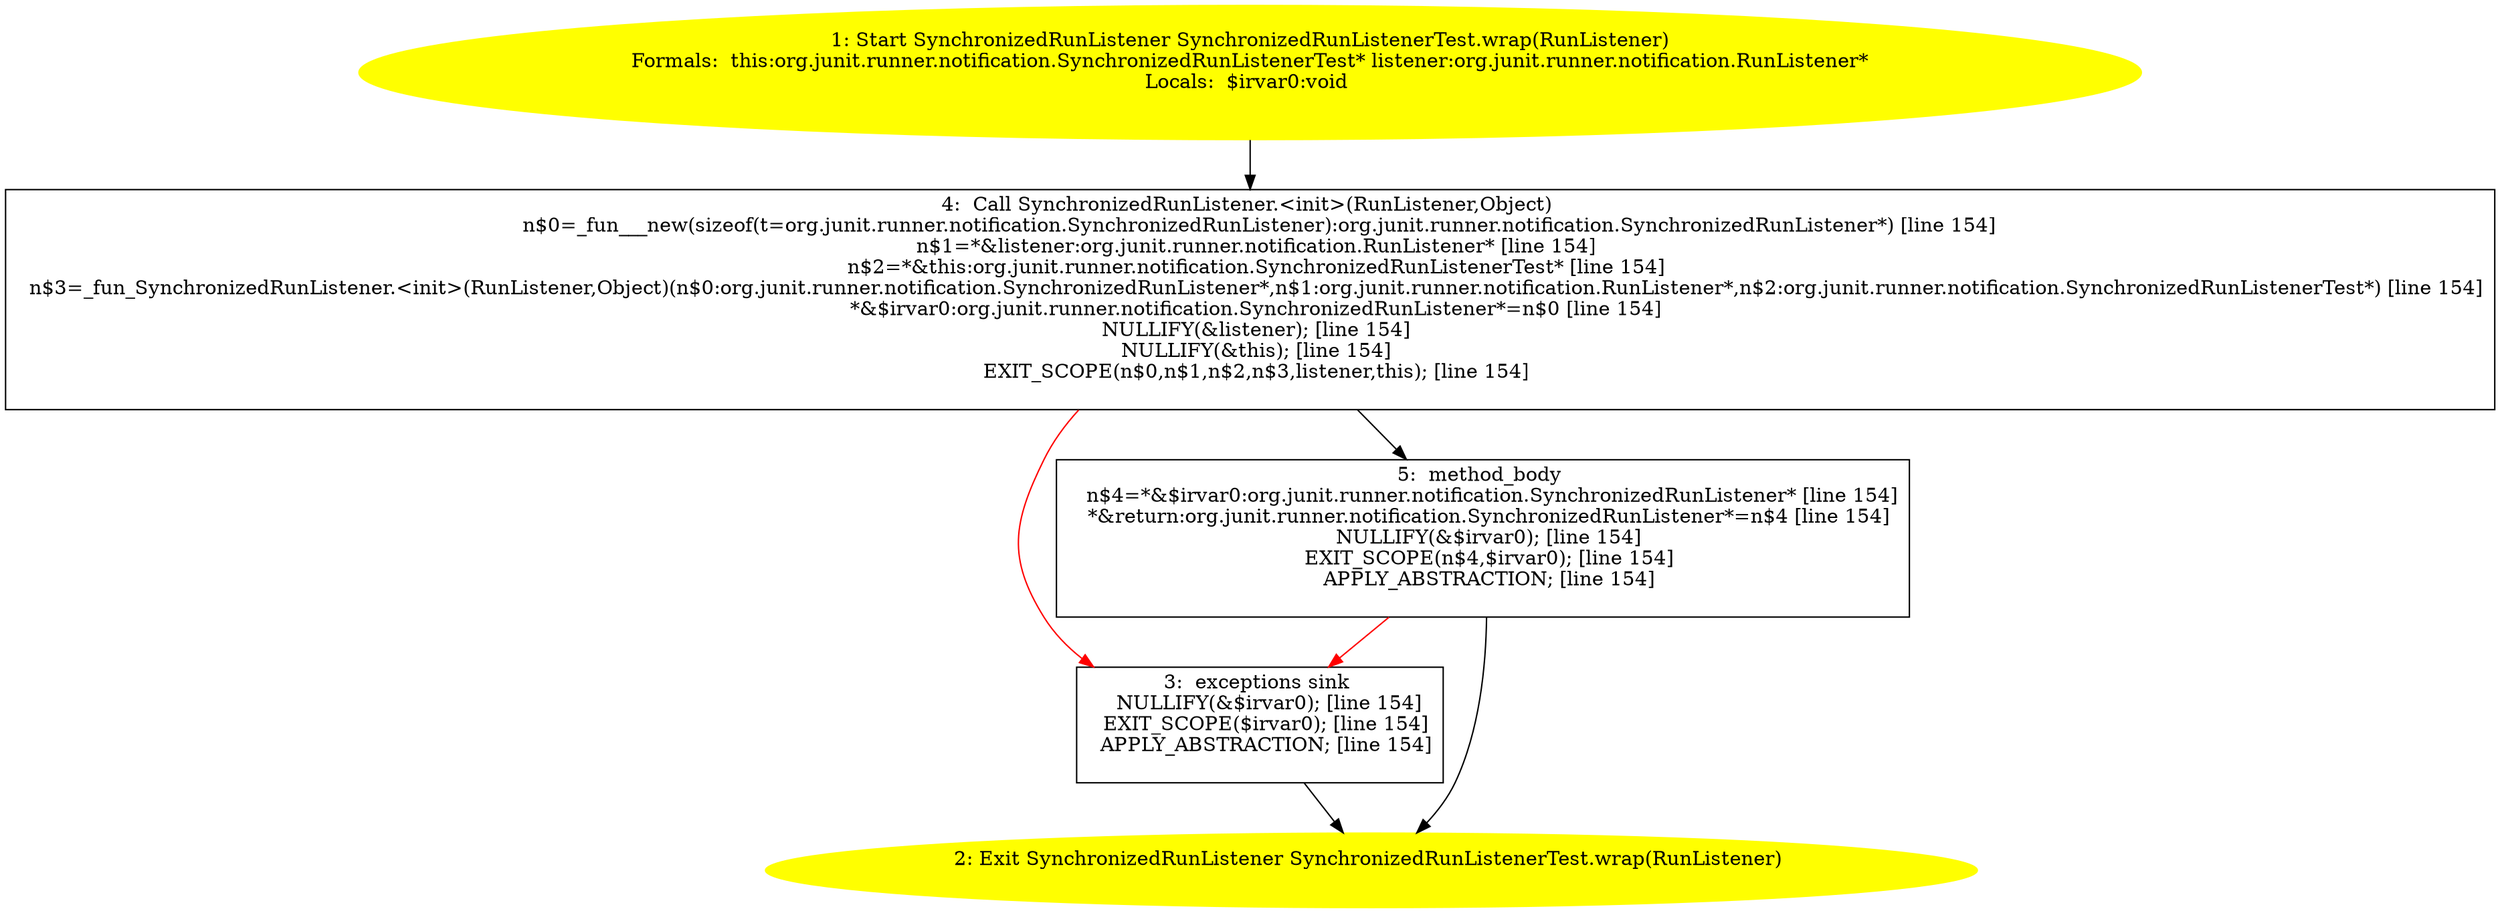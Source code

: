 /* @generated */
digraph cfg {
"org.junit.runner.notification.SynchronizedRunListenerTest.wrap(org.junit.runner.notification.RunList.61966ca8b81f06e80d67c6ed6de3d3a2_1" [label="1: Start SynchronizedRunListener SynchronizedRunListenerTest.wrap(RunListener)\nFormals:  this:org.junit.runner.notification.SynchronizedRunListenerTest* listener:org.junit.runner.notification.RunListener*\nLocals:  $irvar0:void \n  " color=yellow style=filled]
	

	 "org.junit.runner.notification.SynchronizedRunListenerTest.wrap(org.junit.runner.notification.RunList.61966ca8b81f06e80d67c6ed6de3d3a2_1" -> "org.junit.runner.notification.SynchronizedRunListenerTest.wrap(org.junit.runner.notification.RunList.61966ca8b81f06e80d67c6ed6de3d3a2_4" ;
"org.junit.runner.notification.SynchronizedRunListenerTest.wrap(org.junit.runner.notification.RunList.61966ca8b81f06e80d67c6ed6de3d3a2_2" [label="2: Exit SynchronizedRunListener SynchronizedRunListenerTest.wrap(RunListener) \n  " color=yellow style=filled]
	

"org.junit.runner.notification.SynchronizedRunListenerTest.wrap(org.junit.runner.notification.RunList.61966ca8b81f06e80d67c6ed6de3d3a2_3" [label="3:  exceptions sink \n   NULLIFY(&$irvar0); [line 154]\n  EXIT_SCOPE($irvar0); [line 154]\n  APPLY_ABSTRACTION; [line 154]\n " shape="box"]
	

	 "org.junit.runner.notification.SynchronizedRunListenerTest.wrap(org.junit.runner.notification.RunList.61966ca8b81f06e80d67c6ed6de3d3a2_3" -> "org.junit.runner.notification.SynchronizedRunListenerTest.wrap(org.junit.runner.notification.RunList.61966ca8b81f06e80d67c6ed6de3d3a2_2" ;
"org.junit.runner.notification.SynchronizedRunListenerTest.wrap(org.junit.runner.notification.RunList.61966ca8b81f06e80d67c6ed6de3d3a2_4" [label="4:  Call SynchronizedRunListener.<init>(RunListener,Object) \n   n$0=_fun___new(sizeof(t=org.junit.runner.notification.SynchronizedRunListener):org.junit.runner.notification.SynchronizedRunListener*) [line 154]\n  n$1=*&listener:org.junit.runner.notification.RunListener* [line 154]\n  n$2=*&this:org.junit.runner.notification.SynchronizedRunListenerTest* [line 154]\n  n$3=_fun_SynchronizedRunListener.<init>(RunListener,Object)(n$0:org.junit.runner.notification.SynchronizedRunListener*,n$1:org.junit.runner.notification.RunListener*,n$2:org.junit.runner.notification.SynchronizedRunListenerTest*) [line 154]\n  *&$irvar0:org.junit.runner.notification.SynchronizedRunListener*=n$0 [line 154]\n  NULLIFY(&listener); [line 154]\n  NULLIFY(&this); [line 154]\n  EXIT_SCOPE(n$0,n$1,n$2,n$3,listener,this); [line 154]\n " shape="box"]
	

	 "org.junit.runner.notification.SynchronizedRunListenerTest.wrap(org.junit.runner.notification.RunList.61966ca8b81f06e80d67c6ed6de3d3a2_4" -> "org.junit.runner.notification.SynchronizedRunListenerTest.wrap(org.junit.runner.notification.RunList.61966ca8b81f06e80d67c6ed6de3d3a2_5" ;
	 "org.junit.runner.notification.SynchronizedRunListenerTest.wrap(org.junit.runner.notification.RunList.61966ca8b81f06e80d67c6ed6de3d3a2_4" -> "org.junit.runner.notification.SynchronizedRunListenerTest.wrap(org.junit.runner.notification.RunList.61966ca8b81f06e80d67c6ed6de3d3a2_3" [color="red" ];
"org.junit.runner.notification.SynchronizedRunListenerTest.wrap(org.junit.runner.notification.RunList.61966ca8b81f06e80d67c6ed6de3d3a2_5" [label="5:  method_body \n   n$4=*&$irvar0:org.junit.runner.notification.SynchronizedRunListener* [line 154]\n  *&return:org.junit.runner.notification.SynchronizedRunListener*=n$4 [line 154]\n  NULLIFY(&$irvar0); [line 154]\n  EXIT_SCOPE(n$4,$irvar0); [line 154]\n  APPLY_ABSTRACTION; [line 154]\n " shape="box"]
	

	 "org.junit.runner.notification.SynchronizedRunListenerTest.wrap(org.junit.runner.notification.RunList.61966ca8b81f06e80d67c6ed6de3d3a2_5" -> "org.junit.runner.notification.SynchronizedRunListenerTest.wrap(org.junit.runner.notification.RunList.61966ca8b81f06e80d67c6ed6de3d3a2_2" ;
	 "org.junit.runner.notification.SynchronizedRunListenerTest.wrap(org.junit.runner.notification.RunList.61966ca8b81f06e80d67c6ed6de3d3a2_5" -> "org.junit.runner.notification.SynchronizedRunListenerTest.wrap(org.junit.runner.notification.RunList.61966ca8b81f06e80d67c6ed6de3d3a2_3" [color="red" ];
}
